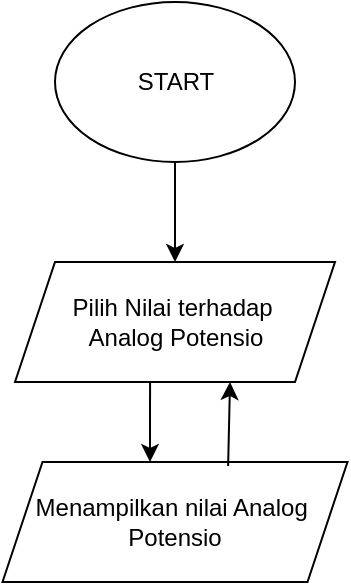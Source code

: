 <mxfile version="24.7.17" pages="4">
  <diagram name="Page-1" id="cWbEEdoQjEZZjX-dWrLt">
    <mxGraphModel dx="1120" dy="468" grid="1" gridSize="10" guides="1" tooltips="1" connect="1" arrows="1" fold="1" page="1" pageScale="1" pageWidth="850" pageHeight="1100" math="0" shadow="0">
      <root>
        <mxCell id="0" />
        <mxCell id="1" parent="0" />
        <mxCell id="p7E258F8jrCKTkLKbldp-1" value="START" style="ellipse;whiteSpace=wrap;html=1;" vertex="1" parent="1">
          <mxGeometry x="352.5" y="70" width="120" height="80" as="geometry" />
        </mxCell>
        <mxCell id="p7E258F8jrCKTkLKbldp-2" value="Pilih Nilai terhadap&amp;nbsp;&lt;div&gt;Analog Potensio&lt;/div&gt;" style="shape=parallelogram;perimeter=parallelogramPerimeter;whiteSpace=wrap;html=1;fixedSize=1;" vertex="1" parent="1">
          <mxGeometry x="332.5" y="200" width="160" height="60" as="geometry" />
        </mxCell>
        <mxCell id="p7E258F8jrCKTkLKbldp-3" value="Menampilkan nilai Analog&amp;nbsp;&lt;div&gt;Potensio&lt;/div&gt;" style="shape=parallelogram;perimeter=parallelogramPerimeter;whiteSpace=wrap;html=1;fixedSize=1;" vertex="1" parent="1">
          <mxGeometry x="326.25" y="300" width="172.5" height="60" as="geometry" />
        </mxCell>
        <mxCell id="p7E258F8jrCKTkLKbldp-4" value="" style="endArrow=classic;html=1;rounded=0;exitX=0.5;exitY=1;exitDx=0;exitDy=0;entryX=0.5;entryY=0;entryDx=0;entryDy=0;" edge="1" parent="1" source="p7E258F8jrCKTkLKbldp-1" target="p7E258F8jrCKTkLKbldp-2">
          <mxGeometry width="50" height="50" relative="1" as="geometry">
            <mxPoint x="400" y="310" as="sourcePoint" />
            <mxPoint x="450" y="260" as="targetPoint" />
          </mxGeometry>
        </mxCell>
        <mxCell id="p7E258F8jrCKTkLKbldp-7" value="" style="endArrow=classic;html=1;rounded=0;exitX=0.654;exitY=0.033;exitDx=0;exitDy=0;exitPerimeter=0;" edge="1" parent="1" source="p7E258F8jrCKTkLKbldp-3">
          <mxGeometry width="50" height="50" relative="1" as="geometry">
            <mxPoint x="400" y="310" as="sourcePoint" />
            <mxPoint x="440" y="260" as="targetPoint" />
          </mxGeometry>
        </mxCell>
        <mxCell id="p7E258F8jrCKTkLKbldp-8" value="" style="endArrow=classic;html=1;rounded=0;exitX=0.422;exitY=1;exitDx=0;exitDy=0;exitPerimeter=0;" edge="1" parent="1" source="p7E258F8jrCKTkLKbldp-2">
          <mxGeometry width="50" height="50" relative="1" as="geometry">
            <mxPoint x="400" y="310" as="sourcePoint" />
            <mxPoint x="400" y="300" as="targetPoint" />
          </mxGeometry>
        </mxCell>
      </root>
    </mxGraphModel>
  </diagram>
  <diagram id="G8j-fIPJvAEt-5sfZUUJ" name="Page-2">
    <mxGraphModel dx="1120" dy="468" grid="1" gridSize="10" guides="1" tooltips="1" connect="1" arrows="1" fold="1" page="1" pageScale="1" pageWidth="850" pageHeight="1100" math="0" shadow="0">
      <root>
        <mxCell id="0" />
        <mxCell id="1" parent="0" />
        <mxCell id="HWLUm2pHyLSHmyY9Qp1p-1" value="START" style="ellipse;whiteSpace=wrap;html=1;" vertex="1" parent="1">
          <mxGeometry x="352.5" y="70" width="120" height="80" as="geometry" />
        </mxCell>
        <mxCell id="HWLUm2pHyLSHmyY9Qp1p-2" value="Pilih Nilai Voltage&amp;nbsp;&lt;div&gt;terhadap&amp;nbsp;&lt;span style=&quot;background-color: initial;&quot;&gt;Potensio&lt;/span&gt;&lt;/div&gt;" style="shape=parallelogram;perimeter=parallelogramPerimeter;whiteSpace=wrap;html=1;fixedSize=1;" vertex="1" parent="1">
          <mxGeometry x="332.5" y="200" width="160" height="60" as="geometry" />
        </mxCell>
        <mxCell id="HWLUm2pHyLSHmyY9Qp1p-3" value="Menampilkan nilai Analog&amp;nbsp;&lt;div&gt;Potensio&lt;/div&gt;" style="shape=parallelogram;perimeter=parallelogramPerimeter;whiteSpace=wrap;html=1;fixedSize=1;" vertex="1" parent="1">
          <mxGeometry x="326.25" y="300" width="172.5" height="60" as="geometry" />
        </mxCell>
        <mxCell id="HWLUm2pHyLSHmyY9Qp1p-4" value="" style="endArrow=classic;html=1;rounded=0;exitX=0.5;exitY=1;exitDx=0;exitDy=0;entryX=0.5;entryY=0;entryDx=0;entryDy=0;" edge="1" parent="1" source="HWLUm2pHyLSHmyY9Qp1p-1" target="HWLUm2pHyLSHmyY9Qp1p-2">
          <mxGeometry width="50" height="50" relative="1" as="geometry">
            <mxPoint x="400" y="310" as="sourcePoint" />
            <mxPoint x="450" y="260" as="targetPoint" />
          </mxGeometry>
        </mxCell>
        <mxCell id="HWLUm2pHyLSHmyY9Qp1p-5" value="" style="endArrow=classic;html=1;rounded=0;exitX=0.654;exitY=0.033;exitDx=0;exitDy=0;exitPerimeter=0;" edge="1" parent="1" source="HWLUm2pHyLSHmyY9Qp1p-3">
          <mxGeometry width="50" height="50" relative="1" as="geometry">
            <mxPoint x="400" y="310" as="sourcePoint" />
            <mxPoint x="440" y="260" as="targetPoint" />
          </mxGeometry>
        </mxCell>
        <mxCell id="HWLUm2pHyLSHmyY9Qp1p-6" value="" style="endArrow=classic;html=1;rounded=0;exitX=0.422;exitY=1;exitDx=0;exitDy=0;exitPerimeter=0;" edge="1" parent="1" source="HWLUm2pHyLSHmyY9Qp1p-2">
          <mxGeometry width="50" height="50" relative="1" as="geometry">
            <mxPoint x="400" y="310" as="sourcePoint" />
            <mxPoint x="400" y="300" as="targetPoint" />
          </mxGeometry>
        </mxCell>
      </root>
    </mxGraphModel>
  </diagram>
  <diagram id="K-XBnxI5VhC7btijLrhF" name="Page-3">
    <mxGraphModel dx="1067" dy="446" grid="1" gridSize="10" guides="1" tooltips="1" connect="1" arrows="1" fold="1" page="1" pageScale="1" pageWidth="850" pageHeight="1100" math="0" shadow="0">
      <root>
        <mxCell id="0" />
        <mxCell id="1" parent="0" />
        <mxCell id="HZQK9LZnwNeKdE413qtb-19" value="" style="edgeStyle=orthogonalEdgeStyle;rounded=0;orthogonalLoop=1;jettySize=auto;html=1;" edge="1" parent="1" source="HZQK9LZnwNeKdE413qtb-1" target="HZQK9LZnwNeKdE413qtb-2">
          <mxGeometry relative="1" as="geometry" />
        </mxCell>
        <mxCell id="HZQK9LZnwNeKdE413qtb-1" value="START&amp;nbsp;" style="ellipse;whiteSpace=wrap;html=1;" vertex="1" parent="1">
          <mxGeometry x="360" y="30" width="120" height="80" as="geometry" />
        </mxCell>
        <mxCell id="HZQK9LZnwNeKdE413qtb-10" value="" style="edgeStyle=orthogonalEdgeStyle;rounded=0;orthogonalLoop=1;jettySize=auto;html=1;" edge="1" parent="1" source="HZQK9LZnwNeKdE413qtb-2" target="HZQK9LZnwNeKdE413qtb-3">
          <mxGeometry relative="1" as="geometry" />
        </mxCell>
        <mxCell id="HZQK9LZnwNeKdE413qtb-2" value="Pilih Nilai terhadap Analog Potensio (0-1240)" style="shape=parallelogram;perimeter=parallelogramPerimeter;whiteSpace=wrap;html=1;fixedSize=1;" vertex="1" parent="1">
          <mxGeometry x="330" y="150" width="180" height="70" as="geometry" />
        </mxCell>
        <mxCell id="HZQK9LZnwNeKdE413qtb-11" value="" style="edgeStyle=orthogonalEdgeStyle;rounded=0;orthogonalLoop=1;jettySize=auto;html=1;" edge="1" parent="1" source="HZQK9LZnwNeKdE413qtb-3" target="HZQK9LZnwNeKdE413qtb-4">
          <mxGeometry relative="1" as="geometry" />
        </mxCell>
        <mxCell id="HZQK9LZnwNeKdE413qtb-3" value="Mengubah Nilai Analog menjadi nilai PWM (tegangan) (0-255)" style="rounded=0;whiteSpace=wrap;html=1;" vertex="1" parent="1">
          <mxGeometry x="335" y="270" width="170" height="80" as="geometry" />
        </mxCell>
        <mxCell id="HZQK9LZnwNeKdE413qtb-4" value="Menampilkan nilai Voltage Potensio" style="shape=parallelogram;perimeter=parallelogramPerimeter;whiteSpace=wrap;html=1;fixedSize=1;" vertex="1" parent="1">
          <mxGeometry x="335" y="400" width="170" height="70" as="geometry" />
        </mxCell>
        <mxCell id="HZQK9LZnwNeKdE413qtb-14" value="" style="edgeStyle=orthogonalEdgeStyle;rounded=0;orthogonalLoop=1;jettySize=auto;html=1;" edge="1" parent="1">
          <mxGeometry relative="1" as="geometry">
            <mxPoint x="590" y="180" as="sourcePoint" />
            <mxPoint x="500" y="180" as="targetPoint" />
          </mxGeometry>
        </mxCell>
        <mxCell id="HZQK9LZnwNeKdE413qtb-17" value="" style="endArrow=none;html=1;rounded=0;" edge="1" parent="1">
          <mxGeometry width="50" height="50" relative="1" as="geometry">
            <mxPoint x="590" y="440" as="sourcePoint" />
            <mxPoint x="590" y="180" as="targetPoint" />
          </mxGeometry>
        </mxCell>
        <mxCell id="HZQK9LZnwNeKdE413qtb-18" value="" style="endArrow=none;html=1;rounded=0;exitX=0.933;exitY=0.559;exitDx=0;exitDy=0;exitPerimeter=0;" edge="1" parent="1" source="HZQK9LZnwNeKdE413qtb-4">
          <mxGeometry width="50" height="50" relative="1" as="geometry">
            <mxPoint x="480" y="420" as="sourcePoint" />
            <mxPoint x="590" y="440" as="targetPoint" />
          </mxGeometry>
        </mxCell>
      </root>
    </mxGraphModel>
  </diagram>
  <diagram id="41HRW-GQzymMLvgPD1XZ" name="Page-4">
    <mxGraphModel dx="1120" dy="468" grid="1" gridSize="10" guides="1" tooltips="1" connect="1" arrows="1" fold="1" page="1" pageScale="1" pageWidth="850" pageHeight="1100" math="0" shadow="0">
      <root>
        <mxCell id="0" />
        <mxCell id="1" parent="0" />
        <mxCell id="1vkbdg1UavfR-gJJWsm8-1" value="" style="edgeStyle=orthogonalEdgeStyle;rounded=0;orthogonalLoop=1;jettySize=auto;html=1;" edge="1" parent="1" source="1vkbdg1UavfR-gJJWsm8-2" target="1vkbdg1UavfR-gJJWsm8-4">
          <mxGeometry relative="1" as="geometry" />
        </mxCell>
        <mxCell id="1vkbdg1UavfR-gJJWsm8-2" value="START&amp;nbsp;" style="ellipse;whiteSpace=wrap;html=1;" vertex="1" parent="1">
          <mxGeometry x="350" y="120" width="120" height="80" as="geometry" />
        </mxCell>
        <mxCell id="1vkbdg1UavfR-gJJWsm8-3" value="" style="edgeStyle=orthogonalEdgeStyle;rounded=0;orthogonalLoop=1;jettySize=auto;html=1;" edge="1" parent="1" source="1vkbdg1UavfR-gJJWsm8-4" target="1vkbdg1UavfR-gJJWsm8-6">
          <mxGeometry relative="1" as="geometry" />
        </mxCell>
        <mxCell id="1vkbdg1UavfR-gJJWsm8-4" value="Pilih Nilai terhadap Analog Potensio (0-1240)" style="shape=parallelogram;perimeter=parallelogramPerimeter;whiteSpace=wrap;html=1;fixedSize=1;" vertex="1" parent="1">
          <mxGeometry x="320" y="240" width="180" height="70" as="geometry" />
        </mxCell>
        <mxCell id="1vkbdg1UavfR-gJJWsm8-5" value="" style="edgeStyle=orthogonalEdgeStyle;rounded=0;orthogonalLoop=1;jettySize=auto;html=1;" edge="1" parent="1" source="1vkbdg1UavfR-gJJWsm8-6" target="1vkbdg1UavfR-gJJWsm8-7">
          <mxGeometry relative="1" as="geometry" />
        </mxCell>
        <mxCell id="1vkbdg1UavfR-gJJWsm8-6" value="Mengubah Nilai Analog menjadi sudut (tegangan)&amp;nbsp;&lt;div&gt;(0-255)&lt;/div&gt;" style="rounded=0;whiteSpace=wrap;html=1;" vertex="1" parent="1">
          <mxGeometry x="325" y="360" width="170" height="80" as="geometry" />
        </mxCell>
        <mxCell id="1vkbdg1UavfR-gJJWsm8-7" value="Menampilkan nilai sudut kepada servo" style="shape=parallelogram;perimeter=parallelogramPerimeter;whiteSpace=wrap;html=1;fixedSize=1;" vertex="1" parent="1">
          <mxGeometry x="325" y="490" width="170" height="70" as="geometry" />
        </mxCell>
        <mxCell id="1vkbdg1UavfR-gJJWsm8-8" value="" style="edgeStyle=orthogonalEdgeStyle;rounded=0;orthogonalLoop=1;jettySize=auto;html=1;" edge="1" parent="1">
          <mxGeometry relative="1" as="geometry">
            <mxPoint x="580" y="270" as="sourcePoint" />
            <mxPoint x="490" y="270" as="targetPoint" />
          </mxGeometry>
        </mxCell>
        <mxCell id="1vkbdg1UavfR-gJJWsm8-9" value="" style="endArrow=none;html=1;rounded=0;" edge="1" parent="1">
          <mxGeometry width="50" height="50" relative="1" as="geometry">
            <mxPoint x="580" y="530" as="sourcePoint" />
            <mxPoint x="580" y="270" as="targetPoint" />
          </mxGeometry>
        </mxCell>
        <mxCell id="1vkbdg1UavfR-gJJWsm8-10" value="" style="endArrow=none;html=1;rounded=0;exitX=0.933;exitY=0.559;exitDx=0;exitDy=0;exitPerimeter=0;" edge="1" parent="1" source="1vkbdg1UavfR-gJJWsm8-7">
          <mxGeometry width="50" height="50" relative="1" as="geometry">
            <mxPoint x="470" y="510" as="sourcePoint" />
            <mxPoint x="580" y="530" as="targetPoint" />
          </mxGeometry>
        </mxCell>
      </root>
    </mxGraphModel>
  </diagram>
</mxfile>
